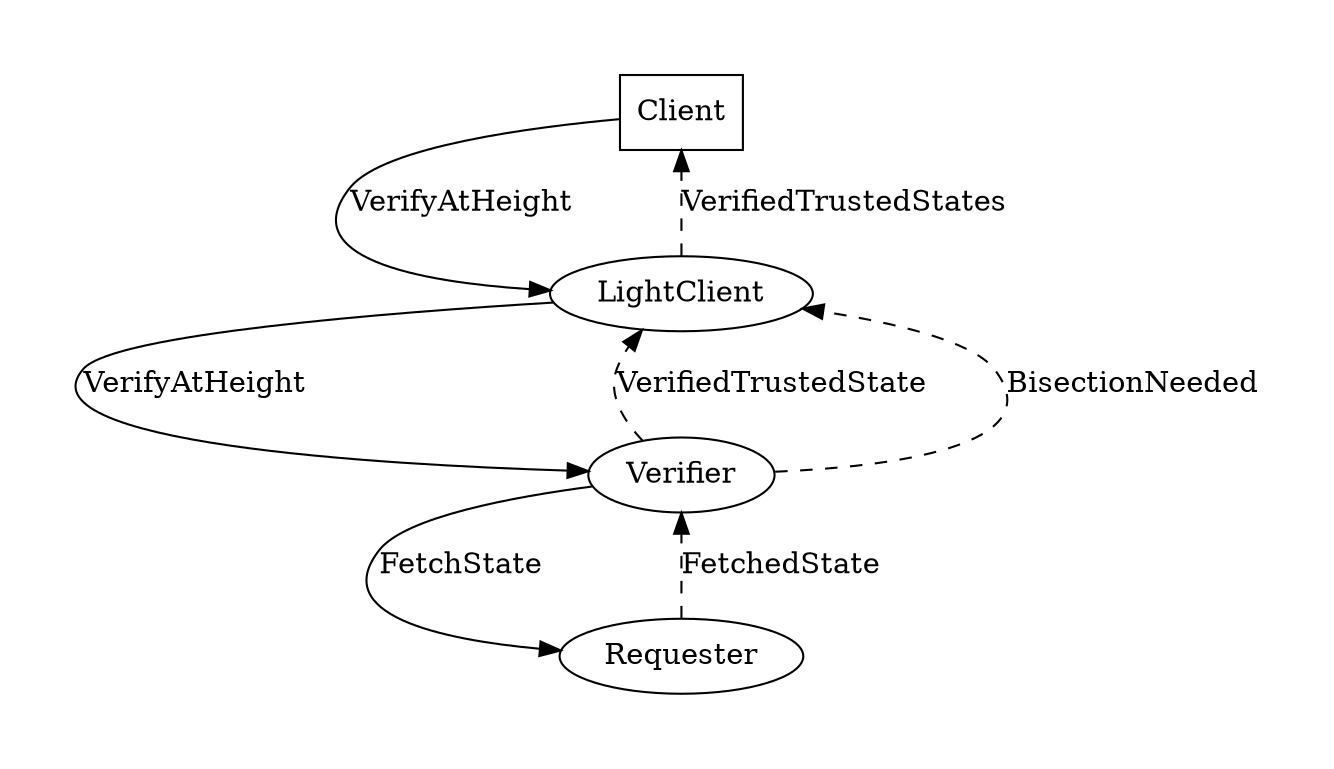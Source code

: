 digraph G {
  dpi = 300.00;
  pad = 0.5;
  nodesep = 2;

  Client [shape = box];
  Client      -> LightClient  [label = "VerifyAtHeight"];
  LightClient -> Verifier     [label = "VerifyAtHeight"];
  Verifier    -> Requester    [label = "FetchState"];
  Requester   -> Verifier     [label = "FetchedState",          style = dashed];
  Verifier    -> LightClient  [label = "VerifiedTrustedState",  style = dashed];
  Verifier    -> LightClient  [label = "BisectionNeeded",       style = dashed];
  LightClient -> Client       [label = "VerifiedTrustedStates", style = dashed];
}
